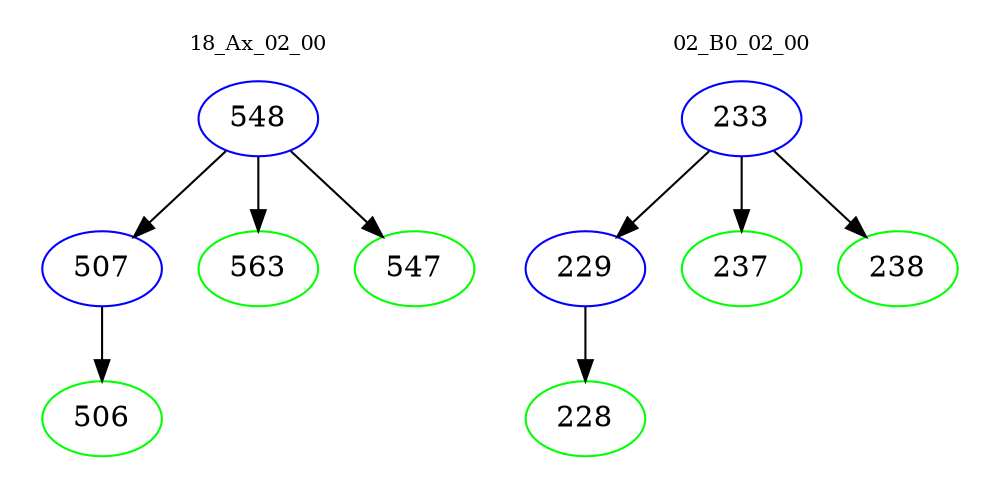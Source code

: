 digraph{
subgraph cluster_0 {
color = white
label = "18_Ax_02_00";
fontsize=10;
T0_548 [label="548", color="blue"]
T0_548 -> T0_507 [color="black"]
T0_507 [label="507", color="blue"]
T0_507 -> T0_506 [color="black"]
T0_506 [label="506", color="green"]
T0_548 -> T0_563 [color="black"]
T0_563 [label="563", color="green"]
T0_548 -> T0_547 [color="black"]
T0_547 [label="547", color="green"]
}
subgraph cluster_1 {
color = white
label = "02_B0_02_00";
fontsize=10;
T1_233 [label="233", color="blue"]
T1_233 -> T1_229 [color="black"]
T1_229 [label="229", color="blue"]
T1_229 -> T1_228 [color="black"]
T1_228 [label="228", color="green"]
T1_233 -> T1_237 [color="black"]
T1_237 [label="237", color="green"]
T1_233 -> T1_238 [color="black"]
T1_238 [label="238", color="green"]
}
}
